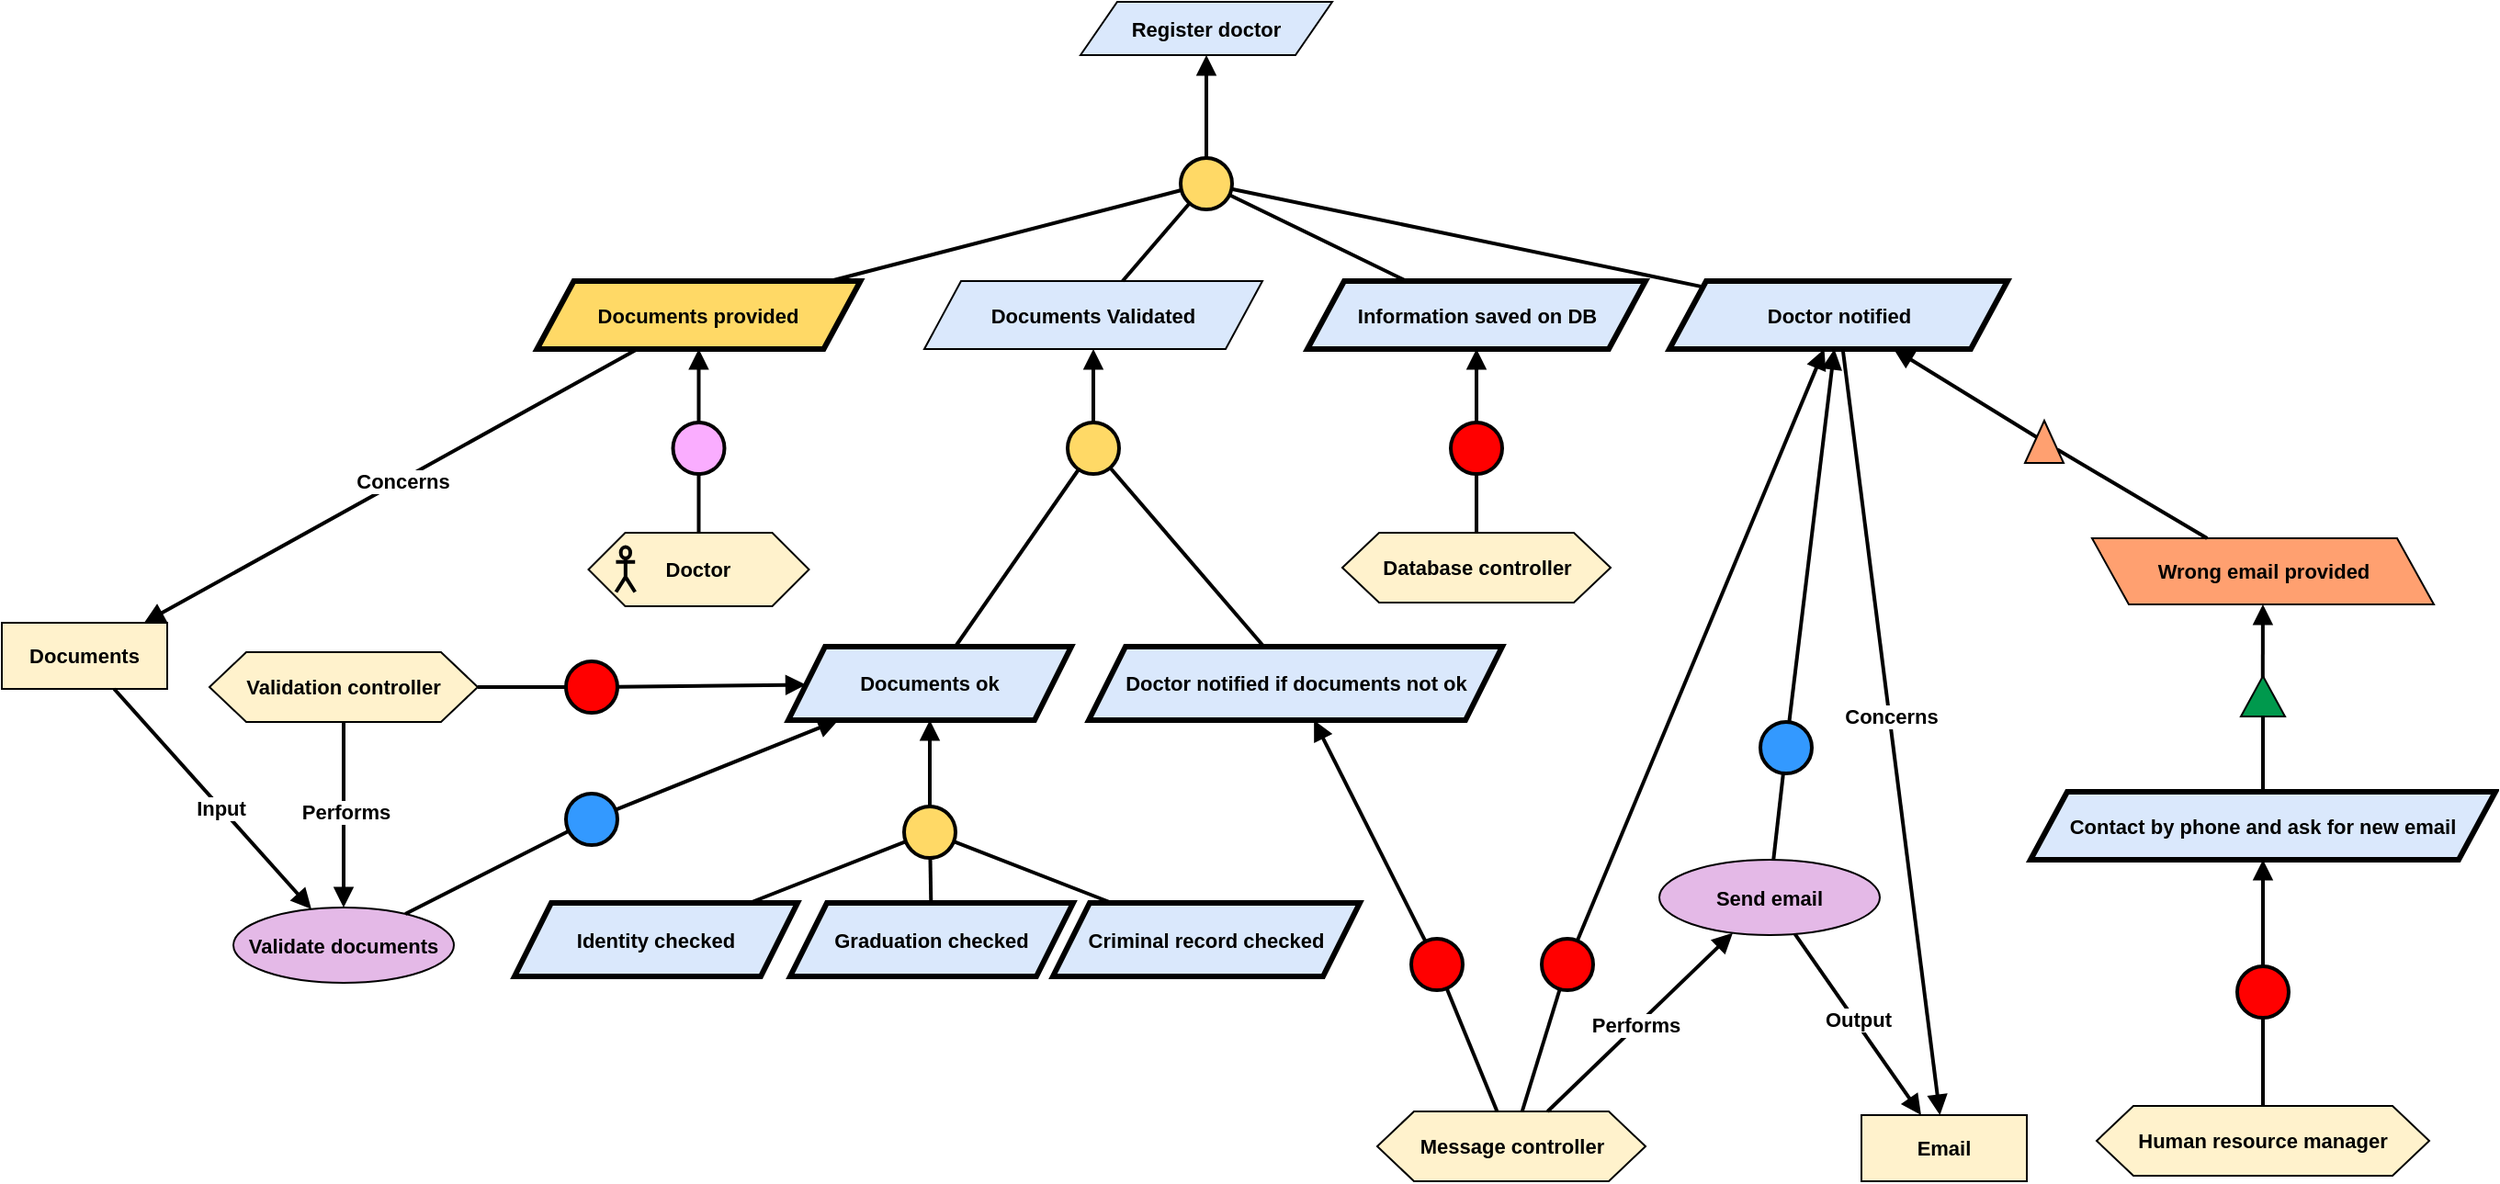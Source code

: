<mxfile version="24.4.4" type="github">
  <diagram name="Page-1" id="sjmpsNY5L6zh5_jfOdno">
    <mxGraphModel dx="8150" dy="220" grid="0" gridSize="10" guides="1" tooltips="1" connect="1" arrows="1" fold="1" page="0" pageScale="1" pageWidth="827" pageHeight="1169" math="0" shadow="0">
      <root>
        <mxCell id="0" />
        <mxCell id="1" parent="0" />
        <mxCell id="cORzpHbghhknyhfRVdVj-2" value="&lt;b&gt;Register doctor&lt;/b&gt;" style="shape=parallelogram;perimeter=parallelogramPerimeter;whiteSpace=wrap;html=1;fixedSize=1;fillColor=#dae8fc;strokeColor=#000000;fontFamily=Helvetica;fontSize=11;fontColor=default;labelBackgroundColor=none;" parent="1" vertex="1">
          <mxGeometry x="-5650" y="1162" width="137" height="29" as="geometry" />
        </mxCell>
        <mxCell id="cORzpHbghhknyhfRVdVj-12" value="" style="ellipse;whiteSpace=wrap;html=1;aspect=fixed;fillColor=#FFD966;strokeWidth=2;" parent="1" vertex="1">
          <mxGeometry x="-5595.5" y="1247" width="28" height="28" as="geometry" />
        </mxCell>
        <mxCell id="cORzpHbghhknyhfRVdVj-13" value="" style="endArrow=block;html=1;rounded=0;endFill=1;strokeWidth=2;" parent="1" source="cORzpHbghhknyhfRVdVj-12" target="cORzpHbghhknyhfRVdVj-2" edge="1">
          <mxGeometry width="50" height="50" relative="1" as="geometry">
            <mxPoint x="-4705.505" y="1146.972" as="sourcePoint" />
            <mxPoint x="-4709.5" y="1102" as="targetPoint" />
          </mxGeometry>
        </mxCell>
        <mxCell id="cORzpHbghhknyhfRVdVj-14" value="" style="endArrow=none;html=1;rounded=0;strokeWidth=2;" parent="1" source="cORzpHbghhknyhfRVdVj-17" target="cORzpHbghhknyhfRVdVj-12" edge="1">
          <mxGeometry width="50" height="50" relative="1" as="geometry">
            <mxPoint x="-5272.871" y="1310" as="sourcePoint" />
            <mxPoint x="-4884" y="1219" as="targetPoint" />
          </mxGeometry>
        </mxCell>
        <mxCell id="cORzpHbghhknyhfRVdVj-15" value="&lt;b&gt;Documents Validated&lt;/b&gt;" style="shape=parallelogram;perimeter=parallelogramPerimeter;whiteSpace=wrap;html=1;fixedSize=1;fillColor=#dae8fc;strokeColor=#000000;strokeWidth=1;fontFamily=Helvetica;fontSize=11;fontColor=default;labelBackgroundColor=none;" parent="1" vertex="1">
          <mxGeometry x="-5735" y="1314" width="184" height="37" as="geometry" />
        </mxCell>
        <mxCell id="cORzpHbghhknyhfRVdVj-16" value="" style="endArrow=none;html=1;rounded=0;strokeWidth=2;" parent="1" source="cORzpHbghhknyhfRVdVj-15" target="cORzpHbghhknyhfRVdVj-12" edge="1">
          <mxGeometry width="50" height="50" relative="1" as="geometry">
            <mxPoint x="-5164" y="1333" as="sourcePoint" />
            <mxPoint x="-5106" y="1275" as="targetPoint" />
          </mxGeometry>
        </mxCell>
        <mxCell id="cORzpHbghhknyhfRVdVj-17" value="&lt;b&gt;Documents provided&lt;/b&gt;" style="shape=parallelogram;perimeter=parallelogramPerimeter;whiteSpace=wrap;html=1;fixedSize=1;fillColor=#FFD966;strokeColor=#000000;strokeWidth=3;fontFamily=Helvetica;fontSize=11;fontColor=default;labelBackgroundColor=none;" parent="1" vertex="1">
          <mxGeometry x="-5945.75" y="1314" width="176" height="37" as="geometry" />
        </mxCell>
        <mxCell id="cORzpHbghhknyhfRVdVj-18" value="" style="ellipse;whiteSpace=wrap;html=1;aspect=fixed;fillColor=#FAADFF;strokeWidth=2;fontFamily=Helvetica;fontSize=11;fontColor=default;labelBackgroundColor=default;" parent="1" vertex="1">
          <mxGeometry x="-5871.75" y="1391" width="28" height="28" as="geometry" />
        </mxCell>
        <mxCell id="cORzpHbghhknyhfRVdVj-19" value="" style="endArrow=block;html=1;rounded=0;endFill=1;strokeWidth=2;strokeColor=default;align=center;verticalAlign=middle;fontFamily=Helvetica;fontSize=11;fontColor=default;labelBackgroundColor=default;" parent="1" source="cORzpHbghhknyhfRVdVj-18" target="cORzpHbghhknyhfRVdVj-17" edge="1">
          <mxGeometry width="50" height="50" relative="1" as="geometry">
            <mxPoint x="-5947.005" y="1464.972" as="sourcePoint" />
            <mxPoint x="-5951" y="1420" as="targetPoint" />
          </mxGeometry>
        </mxCell>
        <mxCell id="cORzpHbghhknyhfRVdVj-20" value="" style="endArrow=none;html=1;rounded=0;strokeWidth=2;strokeColor=default;align=center;verticalAlign=middle;fontFamily=Helvetica;fontSize=11;fontColor=default;labelBackgroundColor=default;" parent="1" source="cORzpHbghhknyhfRVdVj-26" target="cORzpHbghhknyhfRVdVj-18" edge="1">
          <mxGeometry width="50" height="50" relative="1" as="geometry">
            <mxPoint x="-5808.356" y="1507.5" as="sourcePoint" />
            <mxPoint x="-5923" y="1463" as="targetPoint" />
            <Array as="points" />
          </mxGeometry>
        </mxCell>
        <mxCell id="cORzpHbghhknyhfRVdVj-25" value="" style="group" parent="1" vertex="1" connectable="0">
          <mxGeometry x="-5917.75" y="1451" width="120" height="40" as="geometry" />
        </mxCell>
        <mxCell id="cORzpHbghhknyhfRVdVj-26" value="&lt;div&gt;&lt;b&gt;Doctor&lt;/b&gt;&lt;/div&gt;" style="shape=hexagon;perimeter=hexagonPerimeter2;whiteSpace=wrap;html=1;fixedSize=1;fillColor=#FFF2CC;fontFamily=Helvetica;fontSize=11;fontColor=default;labelBackgroundColor=none;" parent="cORzpHbghhknyhfRVdVj-25" vertex="1">
          <mxGeometry width="120" height="40" as="geometry" />
        </mxCell>
        <mxCell id="cORzpHbghhknyhfRVdVj-27" value="" style="shape=umlActor;verticalLabelPosition=bottom;verticalAlign=top;html=1;outlineConnect=0;fillColor=none;strokeWidth=2;fontFamily=Helvetica;fontSize=11;fontColor=default;labelBackgroundColor=default;" parent="cORzpHbghhknyhfRVdVj-25" vertex="1">
          <mxGeometry x="14.983" y="7.75" width="10.373" height="24.5" as="geometry" />
        </mxCell>
        <mxCell id="cORzpHbghhknyhfRVdVj-79" value="&lt;div&gt;&lt;b&gt;Validation controller&lt;/b&gt;&lt;/div&gt;" style="shape=hexagon;perimeter=hexagonPerimeter2;whiteSpace=wrap;html=1;fixedSize=1;fillColor=#FFF2CC;fontFamily=Helvetica;fontSize=11;fontColor=default;labelBackgroundColor=none;" parent="1" vertex="1">
          <mxGeometry x="-6124" y="1516" width="146" height="38" as="geometry" />
        </mxCell>
        <mxCell id="cORzpHbghhknyhfRVdVj-80" value="&lt;div&gt;&lt;b&gt;Message controller&lt;/b&gt;&lt;/div&gt;" style="shape=hexagon;perimeter=hexagonPerimeter2;whiteSpace=wrap;html=1;fixedSize=1;fillColor=#FFF2CC;fontFamily=Helvetica;fontSize=11;fontColor=default;labelBackgroundColor=none;" parent="1" vertex="1">
          <mxGeometry x="-5488.5" y="1766" width="146" height="38" as="geometry" />
        </mxCell>
        <mxCell id="cORzpHbghhknyhfRVdVj-84" value="" style="ellipse;whiteSpace=wrap;html=1;aspect=fixed;fillColor=#FF0000;strokeWidth=2;" parent="1" vertex="1">
          <mxGeometry x="-5470" y="1672" width="28" height="28" as="geometry" />
        </mxCell>
        <mxCell id="cORzpHbghhknyhfRVdVj-85" value="" style="endArrow=block;html=1;rounded=0;endFill=1;strokeWidth=2;" parent="1" source="cORzpHbghhknyhfRVdVj-84" target="cORzpHbghhknyhfRVdVj-89" edge="1">
          <mxGeometry width="50" height="50" relative="1" as="geometry">
            <mxPoint x="-5170" y="1589.5" as="sourcePoint" />
            <mxPoint x="-5280" y="1363" as="targetPoint" />
          </mxGeometry>
        </mxCell>
        <mxCell id="cORzpHbghhknyhfRVdVj-86" value="&lt;b&gt;Documents ok&lt;/b&gt;" style="shape=parallelogram;perimeter=parallelogramPerimeter;whiteSpace=wrap;html=1;fixedSize=1;fillColor=#dae8fc;strokeColor=#000000;fontFamily=Helvetica;fontSize=11;fontColor=default;labelBackgroundColor=none;strokeWidth=3;" parent="1" vertex="1">
          <mxGeometry x="-5809" y="1513" width="154" height="40" as="geometry" />
        </mxCell>
        <mxCell id="cORzpHbghhknyhfRVdVj-87" value="" style="ellipse;whiteSpace=wrap;html=1;aspect=fixed;fillColor=#FFD966;strokeWidth=2;" parent="1" vertex="1">
          <mxGeometry x="-5657" y="1391" width="28" height="28" as="geometry" />
        </mxCell>
        <mxCell id="cORzpHbghhknyhfRVdVj-88" value="" style="endArrow=none;html=1;rounded=0;strokeWidth=2;" parent="1" source="cORzpHbghhknyhfRVdVj-86" target="cORzpHbghhknyhfRVdVj-87" edge="1">
          <mxGeometry width="50" height="50" relative="1" as="geometry">
            <mxPoint x="-5774.847" y="1484.5" as="sourcePoint" />
            <mxPoint x="-5788" y="1417.5" as="targetPoint" />
          </mxGeometry>
        </mxCell>
        <mxCell id="cORzpHbghhknyhfRVdVj-89" value="&lt;b&gt;Doctor notified if documents not ok&lt;/b&gt;" style="shape=parallelogram;perimeter=parallelogramPerimeter;whiteSpace=wrap;html=1;fixedSize=1;fillColor=#dae8fc;strokeColor=#000000;strokeWidth=3;fontFamily=Helvetica;fontSize=11;fontColor=default;labelBackgroundColor=none;" parent="1" vertex="1">
          <mxGeometry x="-5645.5" y="1513" width="225" height="40" as="geometry" />
        </mxCell>
        <mxCell id="cORzpHbghhknyhfRVdVj-90" value="" style="endArrow=none;html=1;rounded=0;strokeWidth=2;" parent="1" source="cORzpHbghhknyhfRVdVj-89" target="cORzpHbghhknyhfRVdVj-87" edge="1">
          <mxGeometry width="50" height="50" relative="1" as="geometry">
            <mxPoint x="-5489.942" y="1486" as="sourcePoint" />
            <mxPoint x="-5811" y="1449.5" as="targetPoint" />
          </mxGeometry>
        </mxCell>
        <mxCell id="cORzpHbghhknyhfRVdVj-91" value="" style="endArrow=none;html=1;rounded=0;strokeWidth=2;" parent="1" source="cORzpHbghhknyhfRVdVj-80" target="cORzpHbghhknyhfRVdVj-84" edge="1">
          <mxGeometry width="50" height="50" relative="1" as="geometry">
            <mxPoint x="-5264.5" y="1699" as="sourcePoint" />
            <mxPoint x="-5264.5" y="1667" as="targetPoint" />
          </mxGeometry>
        </mxCell>
        <mxCell id="cORzpHbghhknyhfRVdVj-102" value="" style="endArrow=block;html=1;rounded=0;endFill=1;strokeWidth=2;" parent="1" source="cORzpHbghhknyhfRVdVj-87" target="cORzpHbghhknyhfRVdVj-15" edge="1">
          <mxGeometry width="50" height="50" relative="1" as="geometry">
            <mxPoint x="-5642.75" y="1396.5" as="sourcePoint" />
            <mxPoint x="-5597" y="1331.5" as="targetPoint" />
          </mxGeometry>
        </mxCell>
        <mxCell id="cORzpHbghhknyhfRVdVj-106" value="&lt;b&gt;Identity checked&lt;/b&gt;" style="shape=parallelogram;perimeter=parallelogramPerimeter;whiteSpace=wrap;html=1;fixedSize=1;fillColor=#dae8fc;strokeColor=#000000;fontFamily=Helvetica;fontSize=11;fontColor=default;labelBackgroundColor=none;strokeWidth=3;" parent="1" vertex="1">
          <mxGeometry x="-5958" y="1652.5" width="154" height="40" as="geometry" />
        </mxCell>
        <mxCell id="cORzpHbghhknyhfRVdVj-107" value="&lt;b&gt;Graduation checked&lt;/b&gt;" style="shape=parallelogram;perimeter=parallelogramPerimeter;whiteSpace=wrap;html=1;fixedSize=1;fillColor=#dae8fc;strokeColor=#000000;fontFamily=Helvetica;fontSize=11;fontColor=default;labelBackgroundColor=none;strokeWidth=3;" parent="1" vertex="1">
          <mxGeometry x="-5808" y="1652.5" width="154" height="40" as="geometry" />
        </mxCell>
        <mxCell id="cORzpHbghhknyhfRVdVj-108" value="" style="endArrow=none;html=1;rounded=0;strokeWidth=2;" parent="1" source="cORzpHbghhknyhfRVdVj-106" target="cORzpHbghhknyhfRVdVj-109" edge="1">
          <mxGeometry width="50" height="50" relative="1" as="geometry">
            <mxPoint x="-5847" y="1686" as="sourcePoint" />
            <mxPoint x="-5748.714" y="1621.667" as="targetPoint" />
          </mxGeometry>
        </mxCell>
        <mxCell id="cORzpHbghhknyhfRVdVj-109" value="" style="ellipse;whiteSpace=wrap;html=1;aspect=fixed;fillColor=#FFD966;strokeWidth=2;" parent="1" vertex="1">
          <mxGeometry x="-5746" y="1600" width="28" height="28" as="geometry" />
        </mxCell>
        <mxCell id="cORzpHbghhknyhfRVdVj-110" value="" style="endArrow=none;html=1;rounded=0;strokeWidth=2;" parent="1" source="cORzpHbghhknyhfRVdVj-107" target="cORzpHbghhknyhfRVdVj-109" edge="1">
          <mxGeometry width="50" height="50" relative="1" as="geometry">
            <mxPoint x="-5683" y="1653.5" as="sourcePoint" />
            <mxPoint x="-5658" y="1589.5" as="targetPoint" />
          </mxGeometry>
        </mxCell>
        <mxCell id="cORzpHbghhknyhfRVdVj-111" value="&lt;b&gt;Criminal record checked&lt;/b&gt;" style="shape=parallelogram;perimeter=parallelogramPerimeter;whiteSpace=wrap;html=1;fixedSize=1;fillColor=#dae8fc;strokeColor=#000000;fontFamily=Helvetica;fontSize=11;fontColor=default;labelBackgroundColor=none;strokeWidth=3;" parent="1" vertex="1">
          <mxGeometry x="-5665" y="1652.5" width="167" height="40" as="geometry" />
        </mxCell>
        <mxCell id="cORzpHbghhknyhfRVdVj-112" value="" style="endArrow=none;html=1;rounded=0;strokeWidth=2;" parent="1" source="cORzpHbghhknyhfRVdVj-111" target="cORzpHbghhknyhfRVdVj-109" edge="1">
          <mxGeometry width="50" height="50" relative="1" as="geometry">
            <mxPoint x="-5644" y="1647.5" as="sourcePoint" />
            <mxPoint x="-5671" y="1619.5" as="targetPoint" />
          </mxGeometry>
        </mxCell>
        <mxCell id="cORzpHbghhknyhfRVdVj-114" value="" style="endArrow=block;html=1;rounded=0;endFill=1;strokeWidth=2;" parent="1" source="cORzpHbghhknyhfRVdVj-109" target="cORzpHbghhknyhfRVdVj-86" edge="1">
          <mxGeometry width="50" height="50" relative="1" as="geometry">
            <mxPoint x="-5575.452" y="1571.12" as="sourcePoint" />
            <mxPoint x="-5564" y="1522" as="targetPoint" />
          </mxGeometry>
        </mxCell>
        <mxCell id="QZRgFoaPWHzqPFfr4_el-1" value="&lt;b&gt;Information saved on DB&lt;/b&gt;" style="shape=parallelogram;perimeter=parallelogramPerimeter;whiteSpace=wrap;html=1;fixedSize=1;fillColor=#dae8fc;strokeColor=#000000;strokeWidth=3;fontFamily=Helvetica;fontSize=11;fontColor=default;labelBackgroundColor=none;" parent="1" vertex="1">
          <mxGeometry x="-5526.5" y="1314" width="184" height="37" as="geometry" />
        </mxCell>
        <mxCell id="QZRgFoaPWHzqPFfr4_el-2" value="" style="endArrow=none;html=1;rounded=0;strokeWidth=2;" parent="1" source="QZRgFoaPWHzqPFfr4_el-1" target="cORzpHbghhknyhfRVdVj-12" edge="1">
          <mxGeometry width="50" height="50" relative="1" as="geometry">
            <mxPoint x="-5434" y="1320" as="sourcePoint" />
            <mxPoint x="-5558" y="1276" as="targetPoint" />
          </mxGeometry>
        </mxCell>
        <mxCell id="QZRgFoaPWHzqPFfr4_el-3" value="&lt;b&gt;Doctor notified&lt;/b&gt;" style="shape=parallelogram;perimeter=parallelogramPerimeter;whiteSpace=wrap;html=1;fixedSize=1;fillColor=#dae8fc;strokeColor=#000000;strokeWidth=3;fontFamily=Helvetica;fontSize=11;fontColor=default;labelBackgroundColor=none;" parent="1" vertex="1">
          <mxGeometry x="-5329.5" y="1314" width="184" height="37" as="geometry" />
        </mxCell>
        <mxCell id="QZRgFoaPWHzqPFfr4_el-5" value="" style="endArrow=none;html=1;rounded=0;strokeWidth=2;" parent="1" source="QZRgFoaPWHzqPFfr4_el-3" target="cORzpHbghhknyhfRVdVj-12" edge="1">
          <mxGeometry width="50" height="50" relative="1" as="geometry">
            <mxPoint x="-5115" y="1269" as="sourcePoint" />
            <mxPoint x="-5523" y="1214" as="targetPoint" />
          </mxGeometry>
        </mxCell>
        <mxCell id="QZRgFoaPWHzqPFfr4_el-6" value="" style="ellipse;whiteSpace=wrap;html=1;aspect=fixed;fillColor=#FF0000;strokeWidth=2;" parent="1" vertex="1">
          <mxGeometry x="-5399" y="1672" width="28" height="28" as="geometry" />
        </mxCell>
        <mxCell id="QZRgFoaPWHzqPFfr4_el-7" value="" style="endArrow=block;html=1;rounded=0;endFill=1;strokeWidth=2;" parent="1" source="QZRgFoaPWHzqPFfr4_el-6" target="QZRgFoaPWHzqPFfr4_el-3" edge="1">
          <mxGeometry width="50" height="50" relative="1" as="geometry">
            <mxPoint x="-4998.005" y="1537.972" as="sourcePoint" />
            <mxPoint x="-5002" y="1493" as="targetPoint" />
          </mxGeometry>
        </mxCell>
        <mxCell id="QZRgFoaPWHzqPFfr4_el-8" value="" style="endArrow=none;html=1;rounded=0;strokeWidth=2;" parent="1" source="cORzpHbghhknyhfRVdVj-80" target="QZRgFoaPWHzqPFfr4_el-6" edge="1">
          <mxGeometry width="50" height="50" relative="1" as="geometry">
            <mxPoint x="-4999" y="1574" as="sourcePoint" />
            <mxPoint x="-4974" y="1510" as="targetPoint" />
          </mxGeometry>
        </mxCell>
        <mxCell id="QZRgFoaPWHzqPFfr4_el-9" value="&lt;div&gt;&lt;b&gt;Database controller&lt;/b&gt;&lt;/div&gt;" style="shape=hexagon;perimeter=hexagonPerimeter2;whiteSpace=wrap;html=1;fixedSize=1;fillColor=#FFF2CC;fontFamily=Helvetica;fontSize=11;fontColor=default;labelBackgroundColor=none;" parent="1" vertex="1">
          <mxGeometry x="-5507.5" y="1451" width="146" height="38" as="geometry" />
        </mxCell>
        <mxCell id="QZRgFoaPWHzqPFfr4_el-10" value="" style="ellipse;whiteSpace=wrap;html=1;aspect=fixed;fillColor=#FF0000;strokeWidth=2;" parent="1" vertex="1">
          <mxGeometry x="-5448.5" y="1391" width="28" height="28" as="geometry" />
        </mxCell>
        <mxCell id="QZRgFoaPWHzqPFfr4_el-11" value="" style="endArrow=block;html=1;rounded=0;endFill=1;strokeWidth=2;" parent="1" source="QZRgFoaPWHzqPFfr4_el-10" target="QZRgFoaPWHzqPFfr4_el-1" edge="1">
          <mxGeometry width="50" height="50" relative="1" as="geometry">
            <mxPoint x="-5166.505" y="1421.972" as="sourcePoint" />
            <mxPoint x="-5170.5" y="1377" as="targetPoint" />
          </mxGeometry>
        </mxCell>
        <mxCell id="QZRgFoaPWHzqPFfr4_el-12" value="" style="endArrow=none;html=1;rounded=0;strokeWidth=2;" parent="1" source="QZRgFoaPWHzqPFfr4_el-9" target="QZRgFoaPWHzqPFfr4_el-10" edge="1">
          <mxGeometry width="50" height="50" relative="1" as="geometry">
            <mxPoint x="-5202.5" y="1485" as="sourcePoint" />
            <mxPoint x="-5177.5" y="1421" as="targetPoint" />
          </mxGeometry>
        </mxCell>
        <mxCell id="1ATSbSSbiKv9nc9IF53k-1" value="Wrong email provided" style="shape=parallelogram;perimeter=parallelogramPerimeter;whiteSpace=wrap;html=1;fixedSize=1;fillColor=#FFA070;fontStyle=1;fontFamily=Helvetica;fontSize=11;fontColor=default;labelBackgroundColor=none;flipH=1;flipV=0;" parent="1" vertex="1">
          <mxGeometry x="-5099.5" y="1454" width="186" height="36" as="geometry" />
        </mxCell>
        <mxCell id="1ATSbSSbiKv9nc9IF53k-6" value="" style="endArrow=block;html=1;rounded=0;endFill=1;strokeWidth=2;" parent="1" source="1ATSbSSbiKv9nc9IF53k-8" target="QZRgFoaPWHzqPFfr4_el-3" edge="1">
          <mxGeometry width="50" height="50" relative="1" as="geometry">
            <mxPoint x="-5033" y="1392" as="sourcePoint" />
            <mxPoint x="-5042" y="1360" as="targetPoint" />
          </mxGeometry>
        </mxCell>
        <mxCell id="1ATSbSSbiKv9nc9IF53k-7" value="" style="endArrow=none;html=1;rounded=0;strokeWidth=2;" parent="1" source="1ATSbSSbiKv9nc9IF53k-1" target="1ATSbSSbiKv9nc9IF53k-8" edge="1">
          <mxGeometry width="50" height="50" relative="1" as="geometry">
            <mxPoint x="-4857" y="1317" as="sourcePoint" />
            <mxPoint x="-4858.756" y="1277.998" as="targetPoint" />
          </mxGeometry>
        </mxCell>
        <mxCell id="1ATSbSSbiKv9nc9IF53k-8" value="" style="triangle;whiteSpace=wrap;html=1;rotation=-90;fillColor=#FFA070;strokeColor=default;" parent="1" vertex="1">
          <mxGeometry x="-5137" y="1391" width="23" height="21" as="geometry" />
        </mxCell>
        <mxCell id="1ATSbSSbiKv9nc9IF53k-12" value="&lt;b&gt;Contact by phone and ask for new email&lt;/b&gt;" style="shape=parallelogram;perimeter=parallelogramPerimeter;whiteSpace=wrap;html=1;fixedSize=1;fillColor=#dae8fc;strokeColor=#000000;strokeWidth=3;fontFamily=Helvetica;fontSize=11;fontColor=default;labelBackgroundColor=none;" parent="1" vertex="1">
          <mxGeometry x="-5133" y="1592" width="253" height="37" as="geometry" />
        </mxCell>
        <mxCell id="1ATSbSSbiKv9nc9IF53k-13" value="" style="endArrow=block;html=1;rounded=0;endFill=1;strokeWidth=2;exitX=0.946;exitY=0.496;exitDx=0;exitDy=0;exitPerimeter=0;" parent="1" source="1ATSbSSbiKv9nc9IF53k-15" target="1ATSbSSbiKv9nc9IF53k-1" edge="1">
          <mxGeometry width="50" height="50" relative="1" as="geometry">
            <mxPoint x="-4927.5" y="1503" as="sourcePoint" />
            <mxPoint x="-4936.5" y="1471" as="targetPoint" />
          </mxGeometry>
        </mxCell>
        <mxCell id="1ATSbSSbiKv9nc9IF53k-14" value="" style="endArrow=none;html=1;rounded=0;strokeWidth=2;" parent="1" source="1ATSbSSbiKv9nc9IF53k-12" target="1ATSbSSbiKv9nc9IF53k-15" edge="1">
          <mxGeometry width="50" height="50" relative="1" as="geometry">
            <mxPoint x="-4935.5" y="1577" as="sourcePoint" />
            <mxPoint x="-4937.256" y="1537.998" as="targetPoint" />
          </mxGeometry>
        </mxCell>
        <mxCell id="1ATSbSSbiKv9nc9IF53k-15" value="" style="triangle;whiteSpace=wrap;html=1;rotation=-90;fillColor=#00994D;" parent="1" vertex="1">
          <mxGeometry x="-5017.5" y="1528" width="22" height="24" as="geometry" />
        </mxCell>
        <mxCell id="1ATSbSSbiKv9nc9IF53k-17" value="" style="ellipse;whiteSpace=wrap;html=1;aspect=fixed;fillColor=#FF0000;strokeWidth=2;" parent="1" vertex="1">
          <mxGeometry x="-5020.5" y="1687" width="28" height="28" as="geometry" />
        </mxCell>
        <mxCell id="1ATSbSSbiKv9nc9IF53k-18" value="" style="endArrow=block;html=1;rounded=0;endFill=1;strokeWidth=2;" parent="1" source="1ATSbSSbiKv9nc9IF53k-17" target="1ATSbSSbiKv9nc9IF53k-12" edge="1">
          <mxGeometry width="50" height="50" relative="1" as="geometry">
            <mxPoint x="-4992.505" y="1692.972" as="sourcePoint" />
            <mxPoint x="-4996.5" y="1648" as="targetPoint" />
          </mxGeometry>
        </mxCell>
        <mxCell id="1ATSbSSbiKv9nc9IF53k-19" value="" style="endArrow=none;html=1;rounded=0;strokeWidth=2;" parent="1" source="KFxNfc1nXahYuUheZIDh-1" target="1ATSbSSbiKv9nc9IF53k-17" edge="1">
          <mxGeometry width="50" height="50" relative="1" as="geometry">
            <mxPoint x="-5006.5" y="1762" as="sourcePoint" />
            <mxPoint x="-4980.5" y="1691" as="targetPoint" />
          </mxGeometry>
        </mxCell>
        <mxCell id="1ATSbSSbiKv9nc9IF53k-25" value="&lt;b&gt;Validate documents&lt;/b&gt;" style="ellipse;whiteSpace=wrap;html=1;fillColor=#E4B9E7;strokeColor=#000000;fontFamily=Helvetica;fontSize=11;fontColor=default;labelBackgroundColor=none;" parent="1" vertex="1">
          <mxGeometry x="-6111" y="1655" width="120" height="41" as="geometry" />
        </mxCell>
        <mxCell id="1ATSbSSbiKv9nc9IF53k-26" value="" style="ellipse;whiteSpace=wrap;html=1;aspect=fixed;fillColor=#3399FF;strokeWidth=2;" parent="1" vertex="1">
          <mxGeometry x="-5930" y="1593" width="28" height="28" as="geometry" />
        </mxCell>
        <mxCell id="1ATSbSSbiKv9nc9IF53k-27" value="" style="endArrow=block;html=1;rounded=0;endFill=1;strokeWidth=2;" parent="1" source="1ATSbSSbiKv9nc9IF53k-26" target="cORzpHbghhknyhfRVdVj-86" edge="1">
          <mxGeometry width="50" height="50" relative="1" as="geometry">
            <mxPoint x="-5890.005" y="1529.472" as="sourcePoint" />
            <mxPoint x="-5894" y="1484.5" as="targetPoint" />
          </mxGeometry>
        </mxCell>
        <mxCell id="1ATSbSSbiKv9nc9IF53k-28" value="" style="endArrow=none;html=1;rounded=0;strokeWidth=2;" parent="1" source="1ATSbSSbiKv9nc9IF53k-25" target="1ATSbSSbiKv9nc9IF53k-26" edge="1">
          <mxGeometry width="50" height="50" relative="1" as="geometry">
            <mxPoint x="-5891" y="1591.5" as="sourcePoint" />
            <mxPoint x="-5866" y="1527.5" as="targetPoint" />
          </mxGeometry>
        </mxCell>
        <mxCell id="1ATSbSSbiKv9nc9IF53k-31" value="&lt;b&gt;Documents&lt;/b&gt;" style="rounded=0;whiteSpace=wrap;html=1;fillColor=#FFF2CC;fontFamily=Helvetica;fontSize=11;fontColor=default;labelBackgroundColor=none;" parent="1" vertex="1">
          <mxGeometry x="-6237" y="1500" width="90" height="36" as="geometry" />
        </mxCell>
        <mxCell id="1ATSbSSbiKv9nc9IF53k-32" value="" style="endArrow=block;html=1;rounded=0;endFill=1;strokeWidth=2;" parent="1" source="1ATSbSSbiKv9nc9IF53k-31" target="1ATSbSSbiKv9nc9IF53k-25" edge="1">
          <mxGeometry width="50" height="50" relative="1" as="geometry">
            <mxPoint x="-6132" y="1793.5" as="sourcePoint" />
            <mxPoint x="-6322" y="1794.5" as="targetPoint" />
          </mxGeometry>
        </mxCell>
        <mxCell id="1ATSbSSbiKv9nc9IF53k-33" value="&lt;b&gt;Input&lt;/b&gt;" style="edgeLabel;html=1;align=center;verticalAlign=middle;resizable=0;points=[];" parent="1ATSbSSbiKv9nc9IF53k-32" vertex="1" connectable="0">
          <mxGeometry x="0.072" relative="1" as="geometry">
            <mxPoint as="offset" />
          </mxGeometry>
        </mxCell>
        <mxCell id="1ATSbSSbiKv9nc9IF53k-34" value="&lt;b&gt;Email&lt;/b&gt;" style="rounded=0;whiteSpace=wrap;html=1;fillColor=#FFF2CC;fontFamily=Helvetica;fontSize=11;fontColor=default;labelBackgroundColor=none;" parent="1" vertex="1">
          <mxGeometry x="-5225" y="1768" width="90" height="36" as="geometry" />
        </mxCell>
        <mxCell id="1ATSbSSbiKv9nc9IF53k-35" value="" style="endArrow=block;html=1;rounded=0;endFill=1;strokeWidth=2;" parent="1" source="QZRgFoaPWHzqPFfr4_el-3" target="1ATSbSSbiKv9nc9IF53k-34" edge="1">
          <mxGeometry width="50" height="50" relative="1" as="geometry">
            <mxPoint x="-5105.5" y="1423" as="sourcePoint" />
            <mxPoint x="-5199.5" y="1361" as="targetPoint" />
          </mxGeometry>
        </mxCell>
        <mxCell id="1ATSbSSbiKv9nc9IF53k-36" value="&lt;b&gt;Concerns&lt;/b&gt;" style="edgeLabel;html=1;align=center;verticalAlign=middle;resizable=0;points=[];" parent="1ATSbSSbiKv9nc9IF53k-35" vertex="1" connectable="0">
          <mxGeometry x="-0.044" y="1" relative="1" as="geometry">
            <mxPoint as="offset" />
          </mxGeometry>
        </mxCell>
        <mxCell id="1ATSbSSbiKv9nc9IF53k-37" value="&lt;b&gt;Send email&lt;/b&gt;" style="ellipse;whiteSpace=wrap;html=1;fillColor=#E4B9E7;strokeColor=#000000;fontFamily=Helvetica;fontSize=11;fontColor=default;labelBackgroundColor=none;" parent="1" vertex="1">
          <mxGeometry x="-5335" y="1629" width="120" height="41" as="geometry" />
        </mxCell>
        <mxCell id="1ATSbSSbiKv9nc9IF53k-38" value="" style="endArrow=block;html=1;rounded=0;endFill=1;strokeWidth=2;" parent="1" source="1ATSbSSbiKv9nc9IF53k-37" target="1ATSbSSbiKv9nc9IF53k-34" edge="1">
          <mxGeometry width="50" height="50" relative="1" as="geometry">
            <mxPoint x="-4968" y="1667.13" as="sourcePoint" />
            <mxPoint x="-5270" y="1750" as="targetPoint" />
          </mxGeometry>
        </mxCell>
        <mxCell id="1ATSbSSbiKv9nc9IF53k-39" value="&lt;b&gt;Output&lt;/b&gt;" style="edgeLabel;html=1;align=center;verticalAlign=middle;resizable=0;points=[];" parent="1ATSbSSbiKv9nc9IF53k-38" vertex="1" connectable="0">
          <mxGeometry x="-0.044" y="1" relative="1" as="geometry">
            <mxPoint as="offset" />
          </mxGeometry>
        </mxCell>
        <mxCell id="1ATSbSSbiKv9nc9IF53k-40" value="" style="ellipse;whiteSpace=wrap;html=1;aspect=fixed;fillColor=#3399FF;strokeWidth=2;" parent="1" vertex="1">
          <mxGeometry x="-5280" y="1554" width="28" height="28" as="geometry" />
        </mxCell>
        <mxCell id="1ATSbSSbiKv9nc9IF53k-41" value="" style="endArrow=block;html=1;rounded=0;endFill=1;strokeWidth=2;" parent="1" source="1ATSbSSbiKv9nc9IF53k-40" target="QZRgFoaPWHzqPFfr4_el-3" edge="1">
          <mxGeometry width="50" height="50" relative="1" as="geometry">
            <mxPoint x="-5157.505" y="1214.972" as="sourcePoint" />
            <mxPoint x="-5161.5" y="1170" as="targetPoint" />
          </mxGeometry>
        </mxCell>
        <mxCell id="1ATSbSSbiKv9nc9IF53k-42" value="" style="endArrow=none;html=1;rounded=0;strokeWidth=2;" parent="1" source="1ATSbSSbiKv9nc9IF53k-37" target="1ATSbSSbiKv9nc9IF53k-40" edge="1">
          <mxGeometry width="50" height="50" relative="1" as="geometry">
            <mxPoint x="-5182" y="1688" as="sourcePoint" />
            <mxPoint x="-5157" y="1624" as="targetPoint" />
          </mxGeometry>
        </mxCell>
        <mxCell id="1ATSbSSbiKv9nc9IF53k-47" value="" style="endArrow=block;html=1;rounded=0;endFill=1;strokeWidth=2;" parent="1" source="cORzpHbghhknyhfRVdVj-80" target="1ATSbSSbiKv9nc9IF53k-37" edge="1">
          <mxGeometry width="50" height="50" relative="1" as="geometry">
            <mxPoint x="-5237" y="1798" as="sourcePoint" />
            <mxPoint x="-5322" y="1808" as="targetPoint" />
          </mxGeometry>
        </mxCell>
        <mxCell id="1ATSbSSbiKv9nc9IF53k-48" value="&lt;b&gt;Performs&lt;/b&gt;" style="edgeLabel;html=1;align=center;verticalAlign=middle;resizable=0;points=[];" parent="1ATSbSSbiKv9nc9IF53k-47" vertex="1" connectable="0">
          <mxGeometry x="-0.044" y="1" relative="1" as="geometry">
            <mxPoint as="offset" />
          </mxGeometry>
        </mxCell>
        <mxCell id="1ATSbSSbiKv9nc9IF53k-49" value="" style="ellipse;whiteSpace=wrap;html=1;aspect=fixed;fillColor=#FF0000;strokeWidth=2;" parent="1" vertex="1">
          <mxGeometry x="-5930" y="1521" width="28" height="28" as="geometry" />
        </mxCell>
        <mxCell id="1ATSbSSbiKv9nc9IF53k-50" value="" style="endArrow=block;html=1;rounded=0;endFill=1;strokeWidth=2;" parent="1" source="1ATSbSSbiKv9nc9IF53k-49" target="cORzpHbghhknyhfRVdVj-86" edge="1">
          <mxGeometry width="50" height="50" relative="1" as="geometry">
            <mxPoint x="-5937.005" y="1575.972" as="sourcePoint" />
            <mxPoint x="-5941" y="1531" as="targetPoint" />
          </mxGeometry>
        </mxCell>
        <mxCell id="1ATSbSSbiKv9nc9IF53k-51" value="" style="endArrow=none;html=1;rounded=0;strokeWidth=2;" parent="1" source="cORzpHbghhknyhfRVdVj-79" target="1ATSbSSbiKv9nc9IF53k-49" edge="1">
          <mxGeometry width="50" height="50" relative="1" as="geometry">
            <mxPoint x="-5938" y="1638" as="sourcePoint" />
            <mxPoint x="-5913" y="1574" as="targetPoint" />
          </mxGeometry>
        </mxCell>
        <mxCell id="1ATSbSSbiKv9nc9IF53k-53" value="" style="endArrow=block;html=1;rounded=0;endFill=1;strokeWidth=2;" parent="1" source="cORzpHbghhknyhfRVdVj-79" target="1ATSbSSbiKv9nc9IF53k-25" edge="1">
          <mxGeometry width="50" height="50" relative="1" as="geometry">
            <mxPoint x="-5713" y="1854" as="sourcePoint" />
            <mxPoint x="-5612" y="1753" as="targetPoint" />
          </mxGeometry>
        </mxCell>
        <mxCell id="1ATSbSSbiKv9nc9IF53k-54" value="&lt;b&gt;Performs&lt;/b&gt;" style="edgeLabel;html=1;align=center;verticalAlign=middle;resizable=0;points=[];" parent="1ATSbSSbiKv9nc9IF53k-53" vertex="1" connectable="0">
          <mxGeometry x="-0.044" y="1" relative="1" as="geometry">
            <mxPoint as="offset" />
          </mxGeometry>
        </mxCell>
        <mxCell id="gD5lg5AsJ020OvwiYt1Q-1" value="" style="endArrow=block;html=1;rounded=0;endFill=1;strokeWidth=2;" parent="1" source="cORzpHbghhknyhfRVdVj-17" target="1ATSbSSbiKv9nc9IF53k-31" edge="1">
          <mxGeometry width="50" height="50" relative="1" as="geometry">
            <mxPoint x="-6344" y="1223" as="sourcePoint" />
            <mxPoint x="-6291" y="1640" as="targetPoint" />
          </mxGeometry>
        </mxCell>
        <mxCell id="gD5lg5AsJ020OvwiYt1Q-2" value="&lt;b&gt;Concerns&lt;/b&gt;" style="edgeLabel;html=1;align=center;verticalAlign=middle;resizable=0;points=[];" parent="gD5lg5AsJ020OvwiYt1Q-1" vertex="1" connectable="0">
          <mxGeometry x="-0.044" y="1" relative="1" as="geometry">
            <mxPoint as="offset" />
          </mxGeometry>
        </mxCell>
        <mxCell id="KFxNfc1nXahYuUheZIDh-1" value="&lt;b&gt;Human resource manager&lt;/b&gt;" style="shape=hexagon;perimeter=hexagonPerimeter2;whiteSpace=wrap;html=1;fixedSize=1;fillColor=#FFF2CC;fontFamily=Helvetica;fontSize=11;fontColor=default;labelBackgroundColor=none;" parent="1" vertex="1">
          <mxGeometry x="-5097" y="1763" width="181" height="38" as="geometry" />
        </mxCell>
      </root>
    </mxGraphModel>
  </diagram>
</mxfile>
